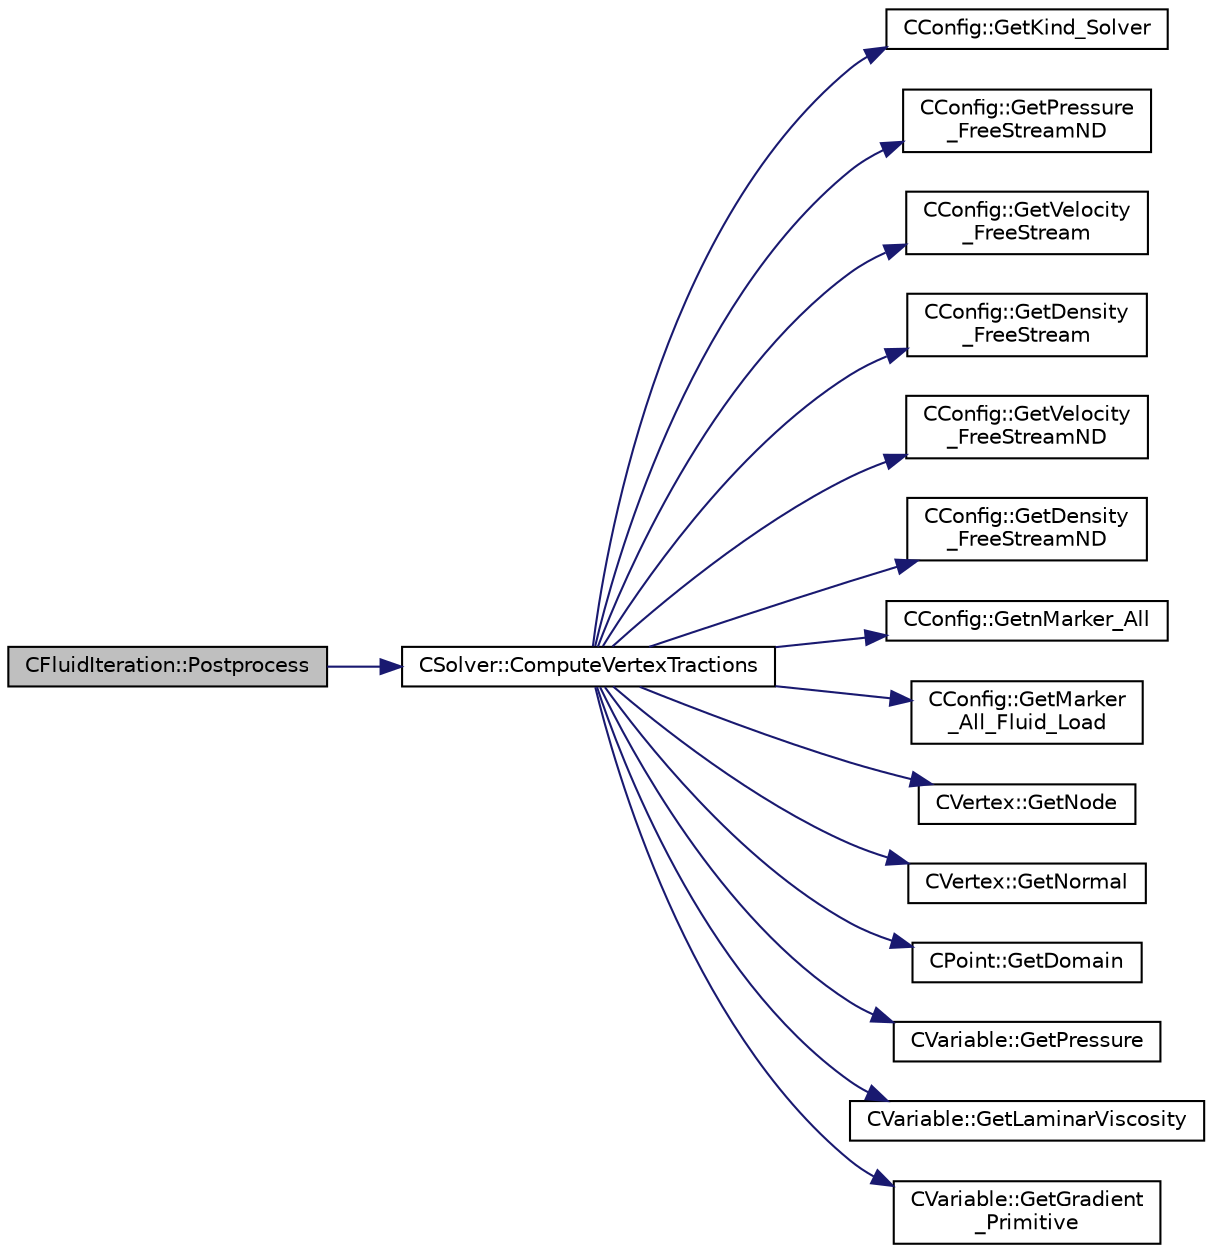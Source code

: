 digraph "CFluidIteration::Postprocess"
{
  edge [fontname="Helvetica",fontsize="10",labelfontname="Helvetica",labelfontsize="10"];
  node [fontname="Helvetica",fontsize="10",shape=record];
  rankdir="LR";
  Node404 [label="CFluidIteration::Postprocess",height=0.2,width=0.4,color="black", fillcolor="grey75", style="filled", fontcolor="black"];
  Node404 -> Node405 [color="midnightblue",fontsize="10",style="solid",fontname="Helvetica"];
  Node405 [label="CSolver::ComputeVertexTractions",height=0.2,width=0.4,color="black", fillcolor="white", style="filled",URL="$class_c_solver.html#a062ffe8448e7cb0286cf3265d426ebe9",tooltip="Compute the tractions at the vertices. "];
  Node405 -> Node406 [color="midnightblue",fontsize="10",style="solid",fontname="Helvetica"];
  Node406 [label="CConfig::GetKind_Solver",height=0.2,width=0.4,color="black", fillcolor="white", style="filled",URL="$class_c_config.html#a0e2628fc803f14ec6179427ee02e8655",tooltip="Governing equations of the flow (it can be different from the run time equation). ..."];
  Node405 -> Node407 [color="midnightblue",fontsize="10",style="solid",fontname="Helvetica"];
  Node407 [label="CConfig::GetPressure\l_FreeStreamND",height=0.2,width=0.4,color="black", fillcolor="white", style="filled",URL="$class_c_config.html#a59c43ad0ef9a59bc51c2a7e399fea004",tooltip="Get the value of the non-dimensionalized freestream pressure. "];
  Node405 -> Node408 [color="midnightblue",fontsize="10",style="solid",fontname="Helvetica"];
  Node408 [label="CConfig::GetVelocity\l_FreeStream",height=0.2,width=0.4,color="black", fillcolor="white", style="filled",URL="$class_c_config.html#af0723b9f35c1762a4c8edacb35f98984",tooltip="Get the vector of the dimensionalized freestream velocity. "];
  Node405 -> Node409 [color="midnightblue",fontsize="10",style="solid",fontname="Helvetica"];
  Node409 [label="CConfig::GetDensity\l_FreeStream",height=0.2,width=0.4,color="black", fillcolor="white", style="filled",URL="$class_c_config.html#ae9520958df27678474890ee79980ee24",tooltip="Get the value of the frestream temperature. "];
  Node405 -> Node410 [color="midnightblue",fontsize="10",style="solid",fontname="Helvetica"];
  Node410 [label="CConfig::GetVelocity\l_FreeStreamND",height=0.2,width=0.4,color="black", fillcolor="white", style="filled",URL="$class_c_config.html#a13840ca712bf87d32d18917d0c39cfae",tooltip="Get the vector of the non-dimensionalized freestream velocity. "];
  Node405 -> Node411 [color="midnightblue",fontsize="10",style="solid",fontname="Helvetica"];
  Node411 [label="CConfig::GetDensity\l_FreeStreamND",height=0.2,width=0.4,color="black", fillcolor="white", style="filled",URL="$class_c_config.html#acc0e8477d26aab6003845d62cb43b0fa",tooltip="Get the value of the non-dimensionalized freestream density. "];
  Node405 -> Node412 [color="midnightblue",fontsize="10",style="solid",fontname="Helvetica"];
  Node412 [label="CConfig::GetnMarker_All",height=0.2,width=0.4,color="black", fillcolor="white", style="filled",URL="$class_c_config.html#a300c4884edfc0c2acf395036439004f4",tooltip="Get the total number of boundary markers including send/receive domains. "];
  Node405 -> Node413 [color="midnightblue",fontsize="10",style="solid",fontname="Helvetica"];
  Node413 [label="CConfig::GetMarker\l_All_Fluid_Load",height=0.2,width=0.4,color="black", fillcolor="white", style="filled",URL="$class_c_config.html#ad7b64f4c824759e55fa28b8fa48796db",tooltip="Get whether marker val_marker is a Fluid_Load marker. "];
  Node405 -> Node414 [color="midnightblue",fontsize="10",style="solid",fontname="Helvetica"];
  Node414 [label="CVertex::GetNode",height=0.2,width=0.4,color="black", fillcolor="white", style="filled",URL="$class_c_vertex.html#a95c513bf927464157ed96b6c79779a1f",tooltip="Get the node of the vertex. "];
  Node405 -> Node415 [color="midnightblue",fontsize="10",style="solid",fontname="Helvetica"];
  Node415 [label="CVertex::GetNormal",height=0.2,width=0.4,color="black", fillcolor="white", style="filled",URL="$class_c_vertex.html#a0d289163c6f3384822fcb9ae86fc1c39",tooltip="Copy the the normal vector of a face. "];
  Node405 -> Node416 [color="midnightblue",fontsize="10",style="solid",fontname="Helvetica"];
  Node416 [label="CPoint::GetDomain",height=0.2,width=0.4,color="black", fillcolor="white", style="filled",URL="$class_c_point.html#a1d7e22a60d4cfef356af1cba2bab3e55",tooltip="For parallel computation, its indicates if a point must be computed or not. "];
  Node405 -> Node417 [color="midnightblue",fontsize="10",style="solid",fontname="Helvetica"];
  Node417 [label="CVariable::GetPressure",height=0.2,width=0.4,color="black", fillcolor="white", style="filled",URL="$class_c_variable.html#ad08820234eeedeb13105e603af2c67ad",tooltip="A virtual member. "];
  Node405 -> Node418 [color="midnightblue",fontsize="10",style="solid",fontname="Helvetica"];
  Node418 [label="CVariable::GetLaminarViscosity",height=0.2,width=0.4,color="black", fillcolor="white", style="filled",URL="$class_c_variable.html#a0acbe55ca86de2c0205ae921193e9e95",tooltip="A virtual member. "];
  Node405 -> Node419 [color="midnightblue",fontsize="10",style="solid",fontname="Helvetica"];
  Node419 [label="CVariable::GetGradient\l_Primitive",height=0.2,width=0.4,color="black", fillcolor="white", style="filled",URL="$class_c_variable.html#a8b7f4e020a837b1fe639e8d875f964d5",tooltip="A virtual member. "];
}
